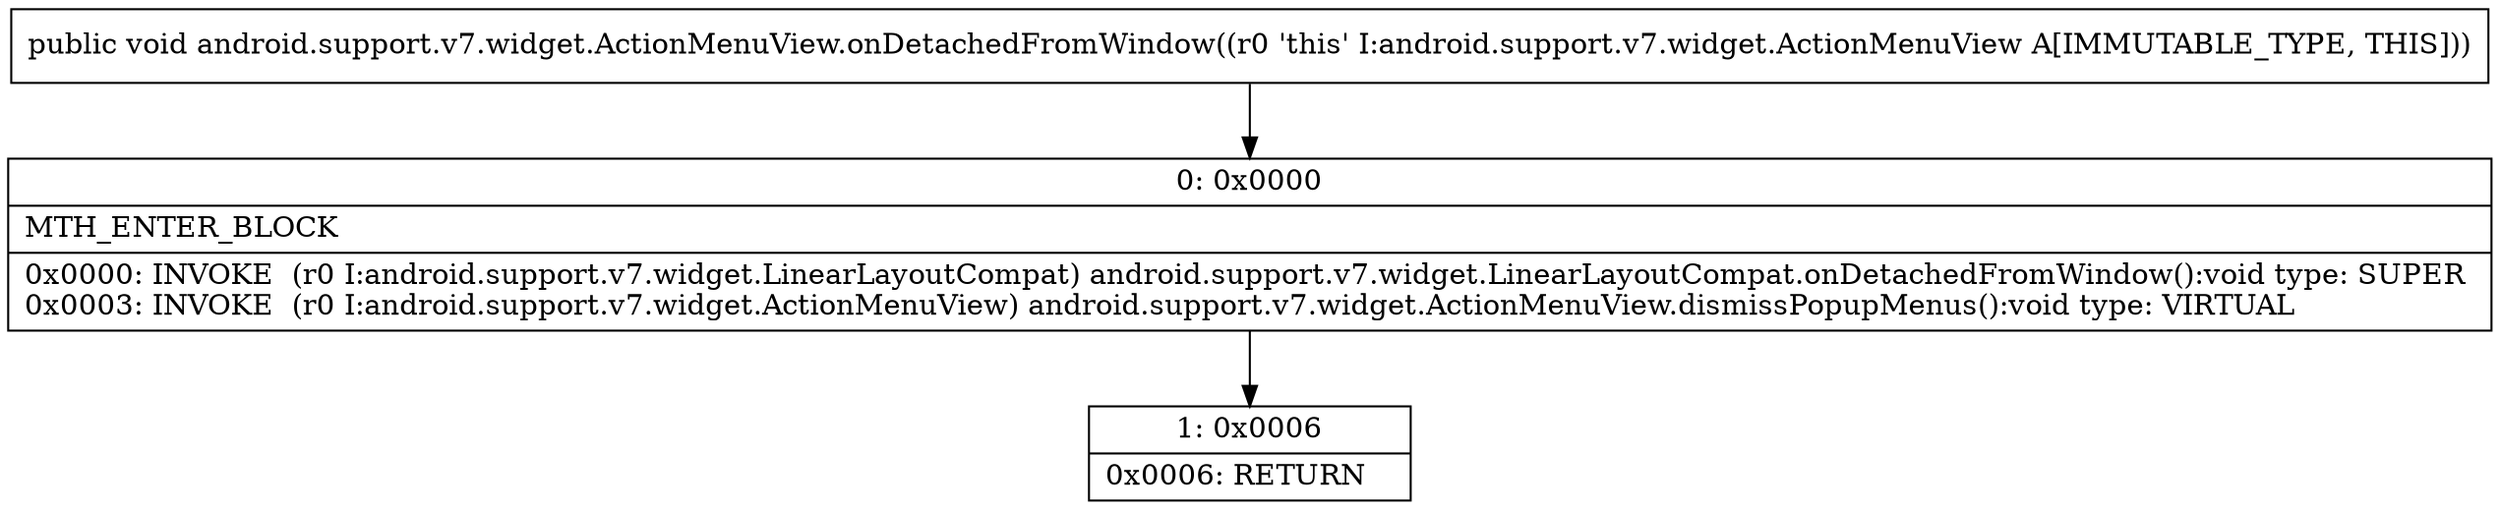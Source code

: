 digraph "CFG forandroid.support.v7.widget.ActionMenuView.onDetachedFromWindow()V" {
Node_0 [shape=record,label="{0\:\ 0x0000|MTH_ENTER_BLOCK\l|0x0000: INVOKE  (r0 I:android.support.v7.widget.LinearLayoutCompat) android.support.v7.widget.LinearLayoutCompat.onDetachedFromWindow():void type: SUPER \l0x0003: INVOKE  (r0 I:android.support.v7.widget.ActionMenuView) android.support.v7.widget.ActionMenuView.dismissPopupMenus():void type: VIRTUAL \l}"];
Node_1 [shape=record,label="{1\:\ 0x0006|0x0006: RETURN   \l}"];
MethodNode[shape=record,label="{public void android.support.v7.widget.ActionMenuView.onDetachedFromWindow((r0 'this' I:android.support.v7.widget.ActionMenuView A[IMMUTABLE_TYPE, THIS])) }"];
MethodNode -> Node_0;
Node_0 -> Node_1;
}

